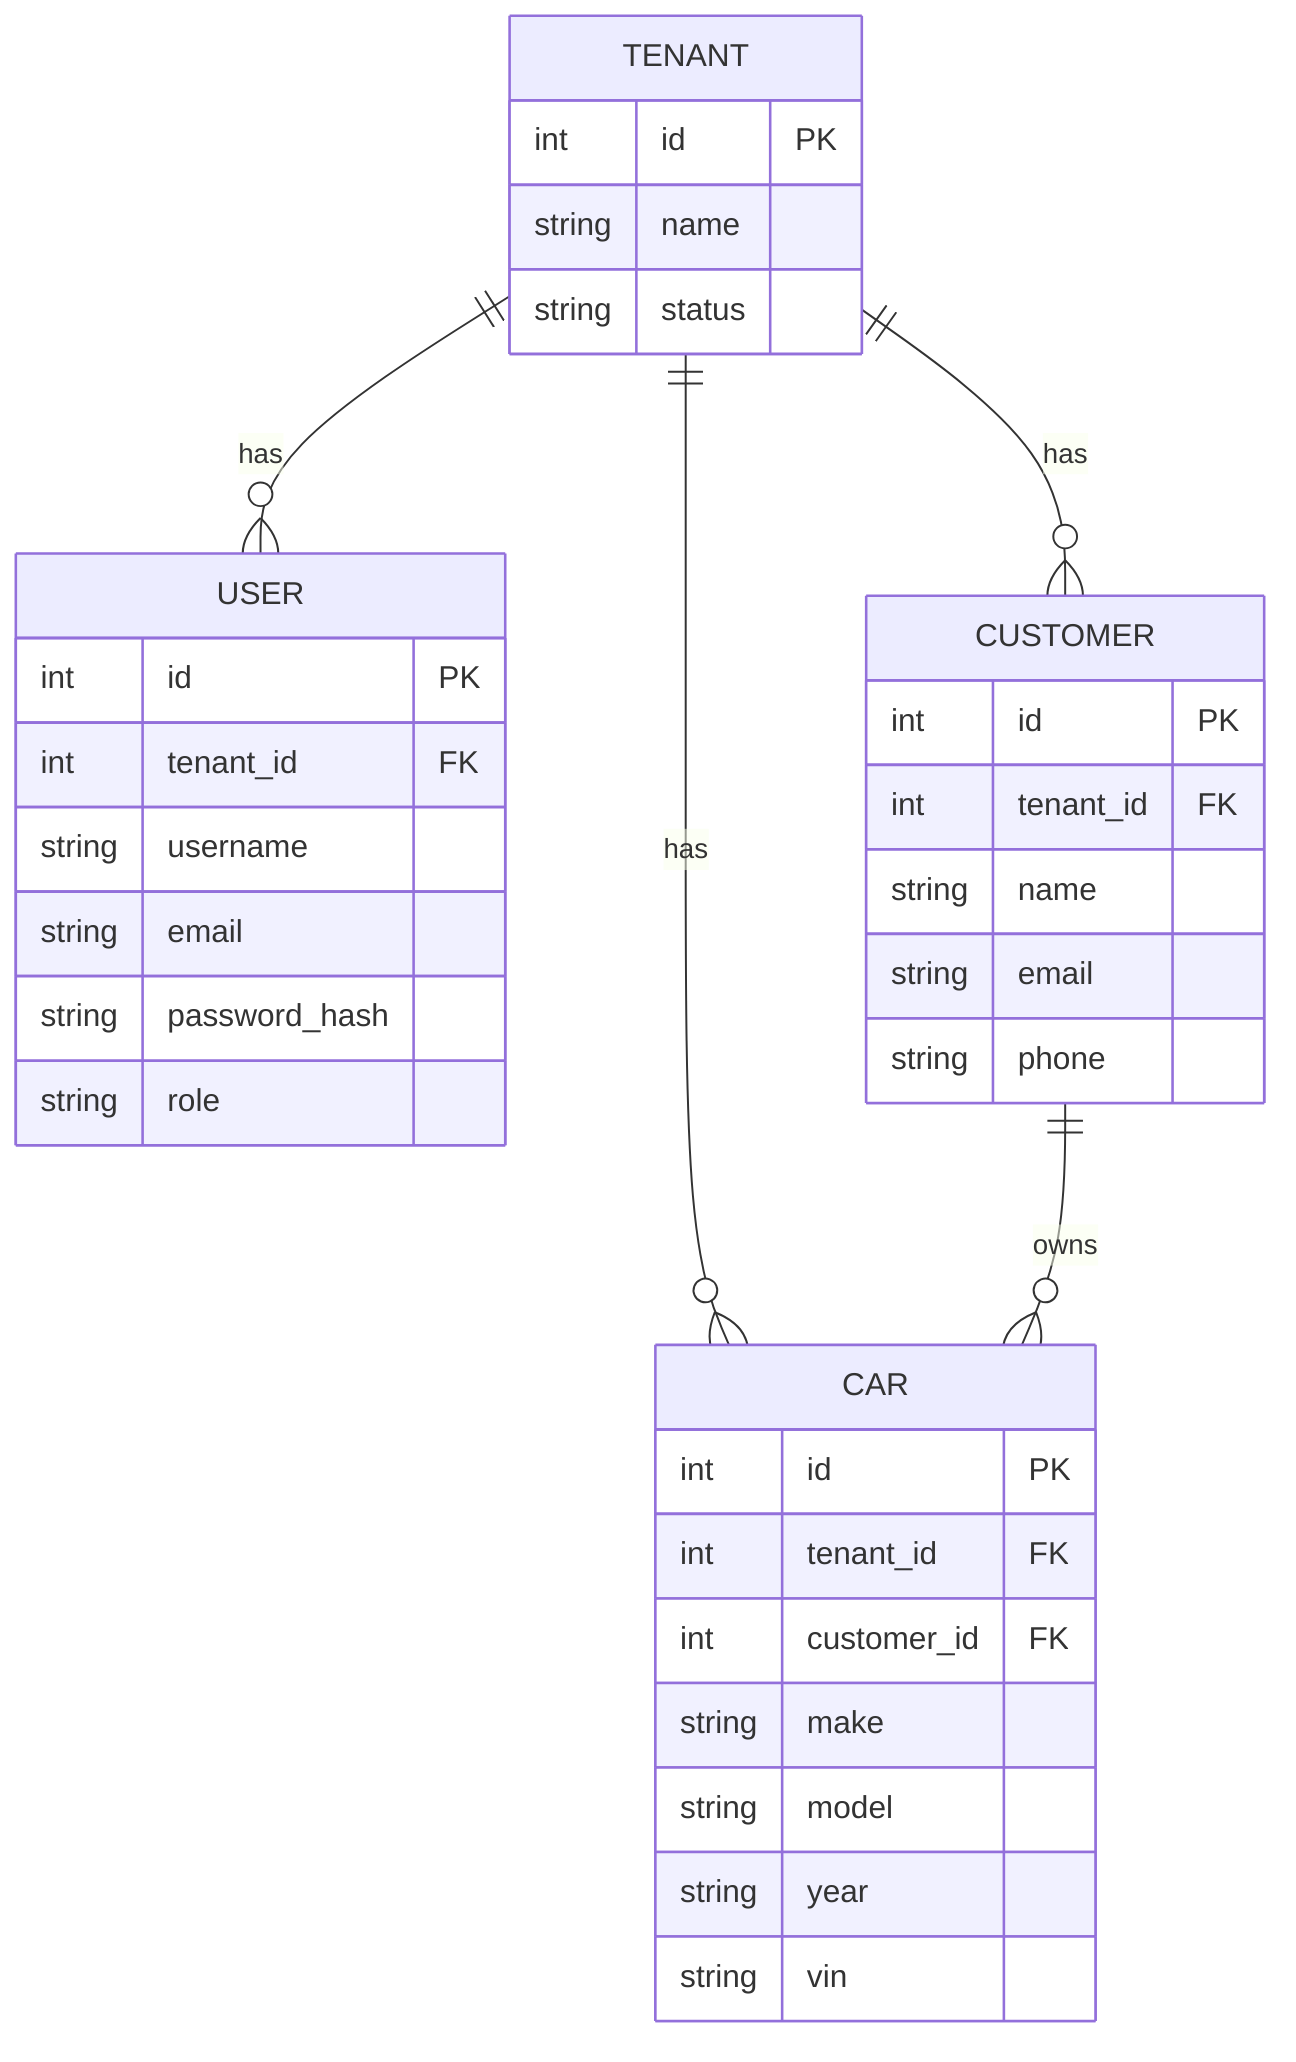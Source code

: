 erDiagram
    TENANT ||--o{ USER : has
    TENANT ||--o{ CUSTOMER : has
    TENANT ||--o{ CAR : has
    CUSTOMER ||--o{ CAR : owns
    TENANT {
        int id PK
        string name
        string status
    }
    USER {
        int id PK
        int tenant_id FK
        string username
        string email
        string password_hash
        string role
    }
    CUSTOMER {
        int id PK
        int tenant_id FK
        string name
        string email
        string phone
    }
    CAR {
        int id PK
        int tenant_id FK
        int customer_id FK
        string make
        string model
        string year
        string vin
    }